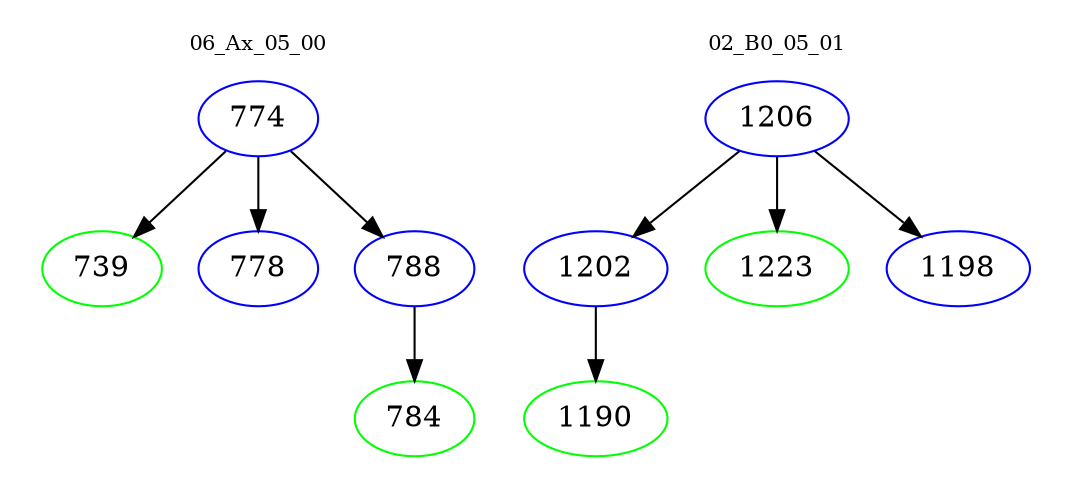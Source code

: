 digraph{
subgraph cluster_0 {
color = white
label = "06_Ax_05_00";
fontsize=10;
T0_774 [label="774", color="blue"]
T0_774 -> T0_739 [color="black"]
T0_739 [label="739", color="green"]
T0_774 -> T0_778 [color="black"]
T0_778 [label="778", color="blue"]
T0_774 -> T0_788 [color="black"]
T0_788 [label="788", color="blue"]
T0_788 -> T0_784 [color="black"]
T0_784 [label="784", color="green"]
}
subgraph cluster_1 {
color = white
label = "02_B0_05_01";
fontsize=10;
T1_1206 [label="1206", color="blue"]
T1_1206 -> T1_1202 [color="black"]
T1_1202 [label="1202", color="blue"]
T1_1202 -> T1_1190 [color="black"]
T1_1190 [label="1190", color="green"]
T1_1206 -> T1_1223 [color="black"]
T1_1223 [label="1223", color="green"]
T1_1206 -> T1_1198 [color="black"]
T1_1198 [label="1198", color="blue"]
}
}
